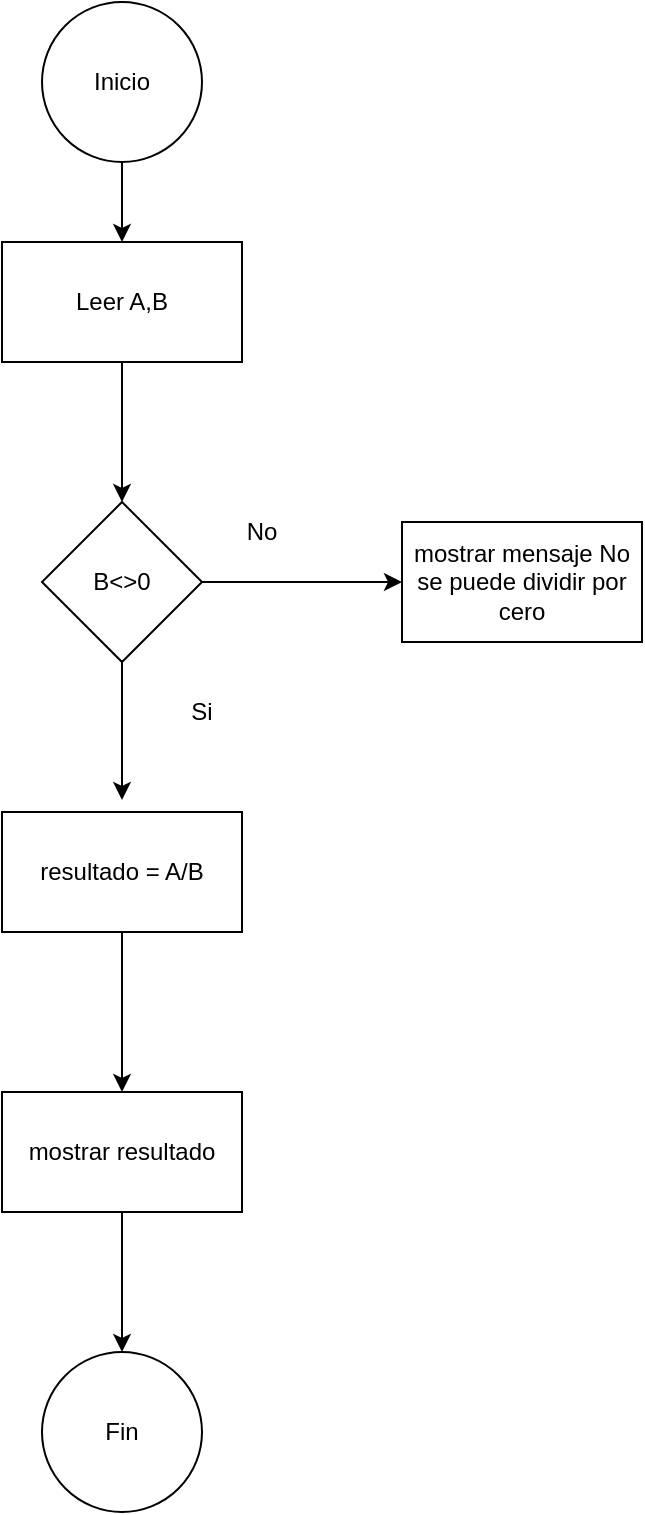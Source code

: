<mxfile version="24.7.16">
  <diagram name="Page-1" id="uhcNH6QWrA9gv0wut4Ty">
    <mxGraphModel dx="794" dy="412" grid="1" gridSize="10" guides="1" tooltips="1" connect="1" arrows="1" fold="1" page="1" pageScale="1" pageWidth="827" pageHeight="1169" math="0" shadow="0">
      <root>
        <mxCell id="0" />
        <mxCell id="1" parent="0" />
        <mxCell id="ThJsQ-I-XuGhJGcXO2Uz-3" value="" style="edgeStyle=orthogonalEdgeStyle;rounded=0;orthogonalLoop=1;jettySize=auto;html=1;" edge="1" parent="1" source="ThJsQ-I-XuGhJGcXO2Uz-1" target="ThJsQ-I-XuGhJGcXO2Uz-2">
          <mxGeometry relative="1" as="geometry" />
        </mxCell>
        <mxCell id="ThJsQ-I-XuGhJGcXO2Uz-1" value="Inicio" style="ellipse;whiteSpace=wrap;html=1;aspect=fixed;" vertex="1" parent="1">
          <mxGeometry x="370" y="180" width="80" height="80" as="geometry" />
        </mxCell>
        <mxCell id="ThJsQ-I-XuGhJGcXO2Uz-5" value="" style="edgeStyle=orthogonalEdgeStyle;rounded=0;orthogonalLoop=1;jettySize=auto;html=1;" edge="1" parent="1" source="ThJsQ-I-XuGhJGcXO2Uz-2" target="ThJsQ-I-XuGhJGcXO2Uz-4">
          <mxGeometry relative="1" as="geometry" />
        </mxCell>
        <mxCell id="ThJsQ-I-XuGhJGcXO2Uz-2" value="Leer A,B" style="whiteSpace=wrap;html=1;" vertex="1" parent="1">
          <mxGeometry x="350" y="300" width="120" height="60" as="geometry" />
        </mxCell>
        <mxCell id="ThJsQ-I-XuGhJGcXO2Uz-15" value="" style="edgeStyle=orthogonalEdgeStyle;rounded=0;orthogonalLoop=1;jettySize=auto;html=1;" edge="1" parent="1" source="ThJsQ-I-XuGhJGcXO2Uz-4">
          <mxGeometry relative="1" as="geometry">
            <mxPoint x="550" y="470" as="targetPoint" />
            <Array as="points">
              <mxPoint x="480" y="470" />
            </Array>
          </mxGeometry>
        </mxCell>
        <mxCell id="ThJsQ-I-XuGhJGcXO2Uz-4" value="B&amp;lt;&amp;gt;0" style="rhombus;whiteSpace=wrap;html=1;" vertex="1" parent="1">
          <mxGeometry x="370" y="430" width="80" height="80" as="geometry" />
        </mxCell>
        <mxCell id="ThJsQ-I-XuGhJGcXO2Uz-10" value="" style="edgeStyle=orthogonalEdgeStyle;rounded=0;orthogonalLoop=1;jettySize=auto;html=1;" edge="1" parent="1" source="ThJsQ-I-XuGhJGcXO2Uz-6" target="ThJsQ-I-XuGhJGcXO2Uz-9">
          <mxGeometry relative="1" as="geometry" />
        </mxCell>
        <mxCell id="ThJsQ-I-XuGhJGcXO2Uz-6" value="resultado = A/B" style="whiteSpace=wrap;html=1;" vertex="1" parent="1">
          <mxGeometry x="350" y="585" width="120" height="60" as="geometry" />
        </mxCell>
        <mxCell id="ThJsQ-I-XuGhJGcXO2Uz-8" value="No" style="text;html=1;align=center;verticalAlign=middle;whiteSpace=wrap;rounded=0;" vertex="1" parent="1">
          <mxGeometry x="450" y="430" width="60" height="30" as="geometry" />
        </mxCell>
        <mxCell id="ThJsQ-I-XuGhJGcXO2Uz-18" value="" style="edgeStyle=orthogonalEdgeStyle;rounded=0;orthogonalLoop=1;jettySize=auto;html=1;" edge="1" parent="1" source="ThJsQ-I-XuGhJGcXO2Uz-9" target="ThJsQ-I-XuGhJGcXO2Uz-17">
          <mxGeometry relative="1" as="geometry" />
        </mxCell>
        <mxCell id="ThJsQ-I-XuGhJGcXO2Uz-9" value="mostrar resultado" style="whiteSpace=wrap;html=1;" vertex="1" parent="1">
          <mxGeometry x="350" y="725" width="120" height="60" as="geometry" />
        </mxCell>
        <mxCell id="ThJsQ-I-XuGhJGcXO2Uz-11" value="" style="edgeStyle=orthogonalEdgeStyle;rounded=0;orthogonalLoop=1;jettySize=auto;html=1;" edge="1" parent="1">
          <mxGeometry relative="1" as="geometry">
            <mxPoint x="410" y="509" as="sourcePoint" />
            <mxPoint x="410" y="579" as="targetPoint" />
          </mxGeometry>
        </mxCell>
        <mxCell id="ThJsQ-I-XuGhJGcXO2Uz-12" value="Si" style="text;html=1;align=center;verticalAlign=middle;whiteSpace=wrap;rounded=0;" vertex="1" parent="1">
          <mxGeometry x="420" y="520" width="60" height="30" as="geometry" />
        </mxCell>
        <mxCell id="ThJsQ-I-XuGhJGcXO2Uz-16" value="mostrar mensaje No se puede dividir por cero" style="whiteSpace=wrap;html=1;" vertex="1" parent="1">
          <mxGeometry x="550" y="440" width="120" height="60" as="geometry" />
        </mxCell>
        <mxCell id="ThJsQ-I-XuGhJGcXO2Uz-17" value="Fin" style="ellipse;whiteSpace=wrap;html=1;" vertex="1" parent="1">
          <mxGeometry x="370" y="855" width="80" height="80" as="geometry" />
        </mxCell>
      </root>
    </mxGraphModel>
  </diagram>
</mxfile>
